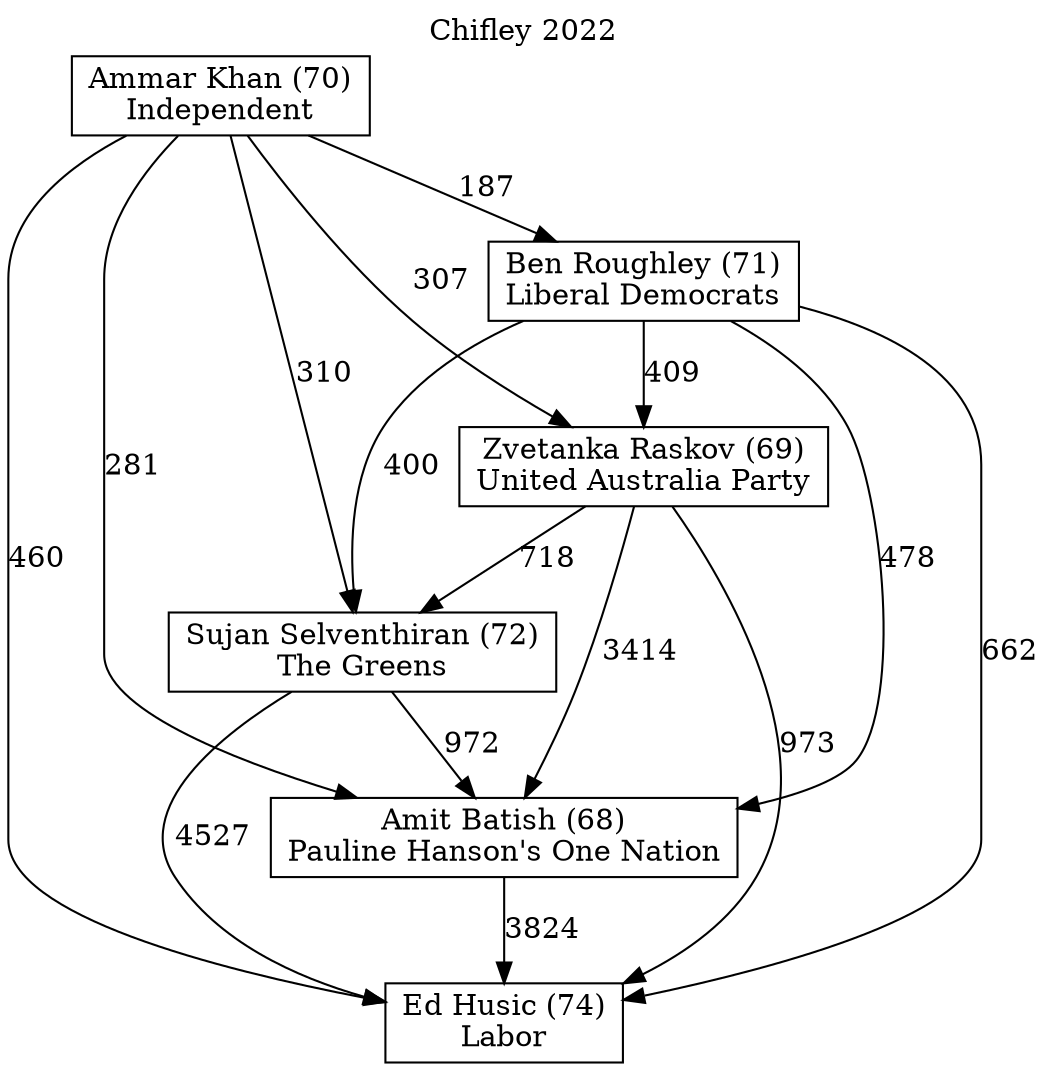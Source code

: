 // House preference flow
digraph "Ed Husic (74)_Chifley_2022" {
	graph [label="Chifley 2022" labelloc=t mclimit=10]
	node [shape=box]
	"Ed Husic (74)" [label="Ed Husic (74)
Labor"]
	"Ammar Khan (70)" [label="Ammar Khan (70)
Independent"]
	"Ben Roughley (71)" [label="Ben Roughley (71)
Liberal Democrats"]
	"Amit Batish (68)" [label="Amit Batish (68)
Pauline Hanson's One Nation"]
	"Zvetanka Raskov (69)" [label="Zvetanka Raskov (69)
United Australia Party"]
	"Sujan Selventhiran (72)" [label="Sujan Selventhiran (72)
The Greens"]
	"Ben Roughley (71)" -> "Sujan Selventhiran (72)" [label=400]
	"Sujan Selventhiran (72)" -> "Ed Husic (74)" [label=4527]
	"Ammar Khan (70)" -> "Ed Husic (74)" [label=460]
	"Ben Roughley (71)" -> "Zvetanka Raskov (69)" [label=409]
	"Ben Roughley (71)" -> "Amit Batish (68)" [label=478]
	"Zvetanka Raskov (69)" -> "Ed Husic (74)" [label=973]
	"Ammar Khan (70)" -> "Sujan Selventhiran (72)" [label=310]
	"Sujan Selventhiran (72)" -> "Amit Batish (68)" [label=972]
	"Ammar Khan (70)" -> "Amit Batish (68)" [label=281]
	"Ben Roughley (71)" -> "Ed Husic (74)" [label=662]
	"Ammar Khan (70)" -> "Ben Roughley (71)" [label=187]
	"Zvetanka Raskov (69)" -> "Sujan Selventhiran (72)" [label=718]
	"Ammar Khan (70)" -> "Zvetanka Raskov (69)" [label=307]
	"Amit Batish (68)" -> "Ed Husic (74)" [label=3824]
	"Zvetanka Raskov (69)" -> "Amit Batish (68)" [label=3414]
}
